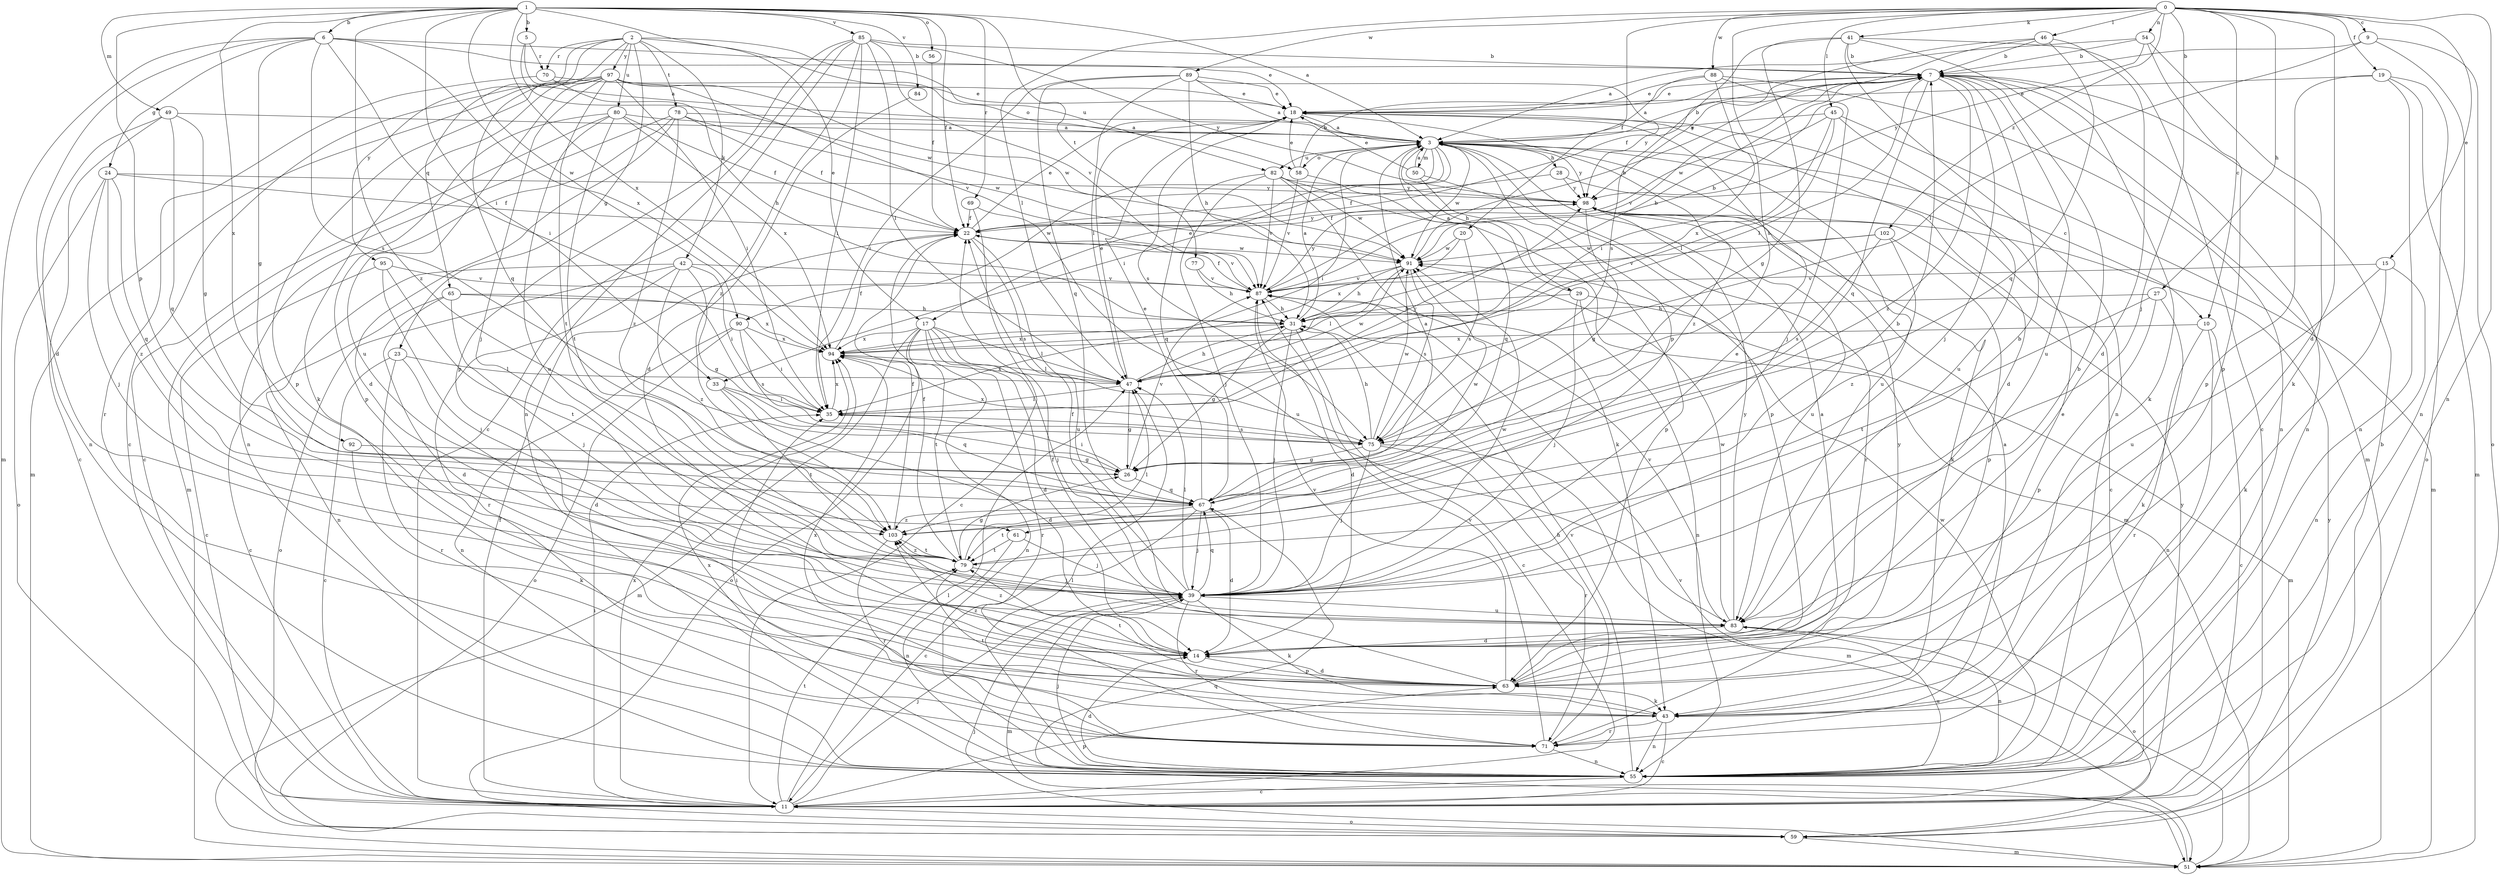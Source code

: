 strict digraph  {
0;
1;
2;
3;
5;
6;
7;
9;
10;
11;
14;
15;
17;
18;
19;
20;
22;
23;
24;
26;
27;
28;
29;
31;
33;
35;
39;
41;
42;
43;
45;
46;
47;
49;
50;
51;
54;
55;
56;
58;
59;
61;
63;
65;
67;
69;
70;
71;
75;
77;
78;
79;
80;
82;
83;
84;
85;
87;
88;
89;
90;
91;
92;
94;
95;
97;
98;
102;
103;
0 -> 9  [label=c];
0 -> 10  [label=c];
0 -> 14  [label=d];
0 -> 15  [label=e];
0 -> 19  [label=f];
0 -> 20  [label=f];
0 -> 27  [label=h];
0 -> 39  [label=j];
0 -> 41  [label=k];
0 -> 45  [label=l];
0 -> 46  [label=l];
0 -> 47  [label=l];
0 -> 54  [label=n];
0 -> 55  [label=n];
0 -> 75  [label=s];
0 -> 88  [label=w];
0 -> 89  [label=w];
0 -> 102  [label=z];
1 -> 3  [label=a];
1 -> 5  [label=b];
1 -> 6  [label=b];
1 -> 17  [label=e];
1 -> 22  [label=f];
1 -> 33  [label=i];
1 -> 49  [label=m];
1 -> 56  [label=o];
1 -> 61  [label=p];
1 -> 69  [label=r];
1 -> 77  [label=t];
1 -> 84  [label=v];
1 -> 85  [label=v];
1 -> 90  [label=w];
1 -> 92  [label=x];
1 -> 94  [label=x];
1 -> 103  [label=z];
2 -> 23  [label=g];
2 -> 42  [label=k];
2 -> 58  [label=o];
2 -> 65  [label=q];
2 -> 67  [label=q];
2 -> 70  [label=r];
2 -> 78  [label=t];
2 -> 80  [label=u];
2 -> 82  [label=u];
2 -> 95  [label=y];
2 -> 97  [label=y];
3 -> 7  [label=b];
3 -> 10  [label=c];
3 -> 17  [label=e];
3 -> 28  [label=h];
3 -> 29  [label=h];
3 -> 33  [label=i];
3 -> 35  [label=i];
3 -> 50  [label=m];
3 -> 58  [label=o];
3 -> 61  [label=p];
3 -> 63  [label=p];
3 -> 82  [label=u];
3 -> 83  [label=u];
3 -> 90  [label=w];
3 -> 91  [label=w];
3 -> 98  [label=y];
5 -> 3  [label=a];
5 -> 70  [label=r];
5 -> 91  [label=w];
6 -> 7  [label=b];
6 -> 14  [label=d];
6 -> 18  [label=e];
6 -> 24  [label=g];
6 -> 26  [label=g];
6 -> 35  [label=i];
6 -> 51  [label=m];
6 -> 75  [label=s];
6 -> 94  [label=x];
7 -> 18  [label=e];
7 -> 39  [label=j];
7 -> 43  [label=k];
7 -> 47  [label=l];
7 -> 55  [label=n];
7 -> 67  [label=q];
7 -> 83  [label=u];
7 -> 91  [label=w];
7 -> 103  [label=z];
9 -> 7  [label=b];
9 -> 47  [label=l];
9 -> 55  [label=n];
9 -> 59  [label=o];
10 -> 11  [label=c];
10 -> 55  [label=n];
10 -> 71  [label=r];
10 -> 94  [label=x];
11 -> 7  [label=b];
11 -> 22  [label=f];
11 -> 35  [label=i];
11 -> 39  [label=j];
11 -> 47  [label=l];
11 -> 59  [label=o];
11 -> 63  [label=p];
11 -> 79  [label=t];
11 -> 94  [label=x];
11 -> 98  [label=y];
14 -> 7  [label=b];
14 -> 63  [label=p];
14 -> 103  [label=z];
15 -> 43  [label=k];
15 -> 55  [label=n];
15 -> 83  [label=u];
15 -> 87  [label=v];
17 -> 14  [label=d];
17 -> 39  [label=j];
17 -> 47  [label=l];
17 -> 51  [label=m];
17 -> 55  [label=n];
17 -> 59  [label=o];
17 -> 71  [label=r];
17 -> 79  [label=t];
17 -> 94  [label=x];
18 -> 3  [label=a];
18 -> 14  [label=d];
18 -> 75  [label=s];
18 -> 103  [label=z];
19 -> 18  [label=e];
19 -> 51  [label=m];
19 -> 55  [label=n];
19 -> 59  [label=o];
19 -> 63  [label=p];
20 -> 75  [label=s];
20 -> 91  [label=w];
20 -> 94  [label=x];
22 -> 18  [label=e];
22 -> 75  [label=s];
22 -> 83  [label=u];
22 -> 87  [label=v];
22 -> 91  [label=w];
22 -> 98  [label=y];
23 -> 11  [label=c];
23 -> 14  [label=d];
23 -> 47  [label=l];
23 -> 71  [label=r];
24 -> 22  [label=f];
24 -> 39  [label=j];
24 -> 59  [label=o];
24 -> 67  [label=q];
24 -> 98  [label=y];
24 -> 103  [label=z];
26 -> 35  [label=i];
26 -> 67  [label=q];
26 -> 87  [label=v];
27 -> 31  [label=h];
27 -> 43  [label=k];
27 -> 63  [label=p];
27 -> 79  [label=t];
28 -> 11  [label=c];
28 -> 22  [label=f];
28 -> 98  [label=y];
29 -> 3  [label=a];
29 -> 31  [label=h];
29 -> 39  [label=j];
29 -> 51  [label=m];
29 -> 55  [label=n];
31 -> 3  [label=a];
31 -> 7  [label=b];
31 -> 11  [label=c];
31 -> 26  [label=g];
31 -> 39  [label=j];
31 -> 94  [label=x];
33 -> 14  [label=d];
33 -> 35  [label=i];
33 -> 67  [label=q];
33 -> 79  [label=t];
35 -> 75  [label=s];
35 -> 94  [label=x];
35 -> 98  [label=y];
39 -> 7  [label=b];
39 -> 18  [label=e];
39 -> 22  [label=f];
39 -> 43  [label=k];
39 -> 47  [label=l];
39 -> 51  [label=m];
39 -> 67  [label=q];
39 -> 71  [label=r];
39 -> 83  [label=u];
39 -> 91  [label=w];
41 -> 7  [label=b];
41 -> 11  [label=c];
41 -> 26  [label=g];
41 -> 51  [label=m];
41 -> 55  [label=n];
41 -> 75  [label=s];
42 -> 26  [label=g];
42 -> 35  [label=i];
42 -> 55  [label=n];
42 -> 59  [label=o];
42 -> 71  [label=r];
42 -> 87  [label=v];
42 -> 103  [label=z];
43 -> 11  [label=c];
43 -> 18  [label=e];
43 -> 55  [label=n];
43 -> 71  [label=r];
43 -> 79  [label=t];
43 -> 94  [label=x];
45 -> 3  [label=a];
45 -> 47  [label=l];
45 -> 51  [label=m];
45 -> 83  [label=u];
45 -> 87  [label=v];
45 -> 94  [label=x];
46 -> 7  [label=b];
46 -> 14  [label=d];
46 -> 22  [label=f];
46 -> 67  [label=q];
46 -> 98  [label=y];
47 -> 18  [label=e];
47 -> 26  [label=g];
47 -> 31  [label=h];
47 -> 35  [label=i];
47 -> 91  [label=w];
47 -> 94  [label=x];
49 -> 3  [label=a];
49 -> 11  [label=c];
49 -> 26  [label=g];
49 -> 55  [label=n];
49 -> 67  [label=q];
50 -> 3  [label=a];
50 -> 18  [label=e];
50 -> 63  [label=p];
50 -> 71  [label=r];
51 -> 39  [label=j];
51 -> 67  [label=q];
51 -> 87  [label=v];
54 -> 3  [label=a];
54 -> 7  [label=b];
54 -> 43  [label=k];
54 -> 63  [label=p];
54 -> 98  [label=y];
55 -> 11  [label=c];
55 -> 14  [label=d];
55 -> 39  [label=j];
55 -> 47  [label=l];
55 -> 83  [label=u];
55 -> 87  [label=v];
55 -> 91  [label=w];
55 -> 94  [label=x];
56 -> 22  [label=f];
58 -> 7  [label=b];
58 -> 18  [label=e];
58 -> 67  [label=q];
58 -> 87  [label=v];
59 -> 51  [label=m];
59 -> 98  [label=y];
61 -> 39  [label=j];
61 -> 55  [label=n];
61 -> 79  [label=t];
63 -> 3  [label=a];
63 -> 14  [label=d];
63 -> 22  [label=f];
63 -> 43  [label=k];
63 -> 79  [label=t];
63 -> 87  [label=v];
63 -> 98  [label=y];
63 -> 103  [label=z];
65 -> 11  [label=c];
65 -> 14  [label=d];
65 -> 31  [label=h];
65 -> 39  [label=j];
65 -> 94  [label=x];
67 -> 3  [label=a];
67 -> 11  [label=c];
67 -> 14  [label=d];
67 -> 18  [label=e];
67 -> 39  [label=j];
67 -> 79  [label=t];
67 -> 91  [label=w];
67 -> 103  [label=z];
69 -> 11  [label=c];
69 -> 22  [label=f];
69 -> 83  [label=u];
70 -> 18  [label=e];
70 -> 31  [label=h];
70 -> 71  [label=r];
71 -> 3  [label=a];
71 -> 31  [label=h];
71 -> 35  [label=i];
71 -> 55  [label=n];
71 -> 87  [label=v];
75 -> 26  [label=g];
75 -> 31  [label=h];
75 -> 39  [label=j];
75 -> 51  [label=m];
75 -> 71  [label=r];
75 -> 91  [label=w];
75 -> 94  [label=x];
77 -> 31  [label=h];
77 -> 87  [label=v];
78 -> 3  [label=a];
78 -> 14  [label=d];
78 -> 22  [label=f];
78 -> 51  [label=m];
78 -> 55  [label=n];
78 -> 91  [label=w];
78 -> 103  [label=z];
79 -> 7  [label=b];
79 -> 22  [label=f];
79 -> 26  [label=g];
79 -> 39  [label=j];
79 -> 47  [label=l];
79 -> 103  [label=z];
80 -> 3  [label=a];
80 -> 11  [label=c];
80 -> 22  [label=f];
80 -> 63  [label=p];
80 -> 79  [label=t];
80 -> 83  [label=u];
80 -> 94  [label=x];
82 -> 39  [label=j];
82 -> 43  [label=k];
82 -> 51  [label=m];
82 -> 67  [label=q];
82 -> 87  [label=v];
82 -> 91  [label=w];
82 -> 98  [label=y];
83 -> 14  [label=d];
83 -> 55  [label=n];
83 -> 59  [label=o];
83 -> 87  [label=v];
83 -> 91  [label=w];
83 -> 98  [label=y];
84 -> 14  [label=d];
85 -> 7  [label=b];
85 -> 11  [label=c];
85 -> 35  [label=i];
85 -> 47  [label=l];
85 -> 55  [label=n];
85 -> 63  [label=p];
85 -> 87  [label=v];
85 -> 98  [label=y];
85 -> 103  [label=z];
87 -> 7  [label=b];
87 -> 14  [label=d];
87 -> 22  [label=f];
87 -> 31  [label=h];
87 -> 98  [label=y];
88 -> 3  [label=a];
88 -> 18  [label=e];
88 -> 35  [label=i];
88 -> 39  [label=j];
88 -> 55  [label=n];
89 -> 3  [label=a];
89 -> 18  [label=e];
89 -> 31  [label=h];
89 -> 35  [label=i];
89 -> 47  [label=l];
89 -> 67  [label=q];
89 -> 98  [label=y];
90 -> 35  [label=i];
90 -> 55  [label=n];
90 -> 59  [label=o];
90 -> 75  [label=s];
90 -> 94  [label=x];
91 -> 7  [label=b];
91 -> 31  [label=h];
91 -> 47  [label=l];
91 -> 75  [label=s];
91 -> 87  [label=v];
92 -> 26  [label=g];
92 -> 43  [label=k];
94 -> 22  [label=f];
94 -> 47  [label=l];
95 -> 11  [label=c];
95 -> 39  [label=j];
95 -> 79  [label=t];
95 -> 87  [label=v];
97 -> 11  [label=c];
97 -> 18  [label=e];
97 -> 35  [label=i];
97 -> 39  [label=j];
97 -> 43  [label=k];
97 -> 51  [label=m];
97 -> 63  [label=p];
97 -> 79  [label=t];
97 -> 83  [label=u];
97 -> 87  [label=v];
97 -> 91  [label=w];
98 -> 22  [label=f];
98 -> 26  [label=g];
98 -> 43  [label=k];
98 -> 83  [label=u];
102 -> 63  [label=p];
102 -> 75  [label=s];
102 -> 87  [label=v];
102 -> 91  [label=w];
102 -> 103  [label=z];
103 -> 22  [label=f];
103 -> 71  [label=r];
103 -> 79  [label=t];
}
